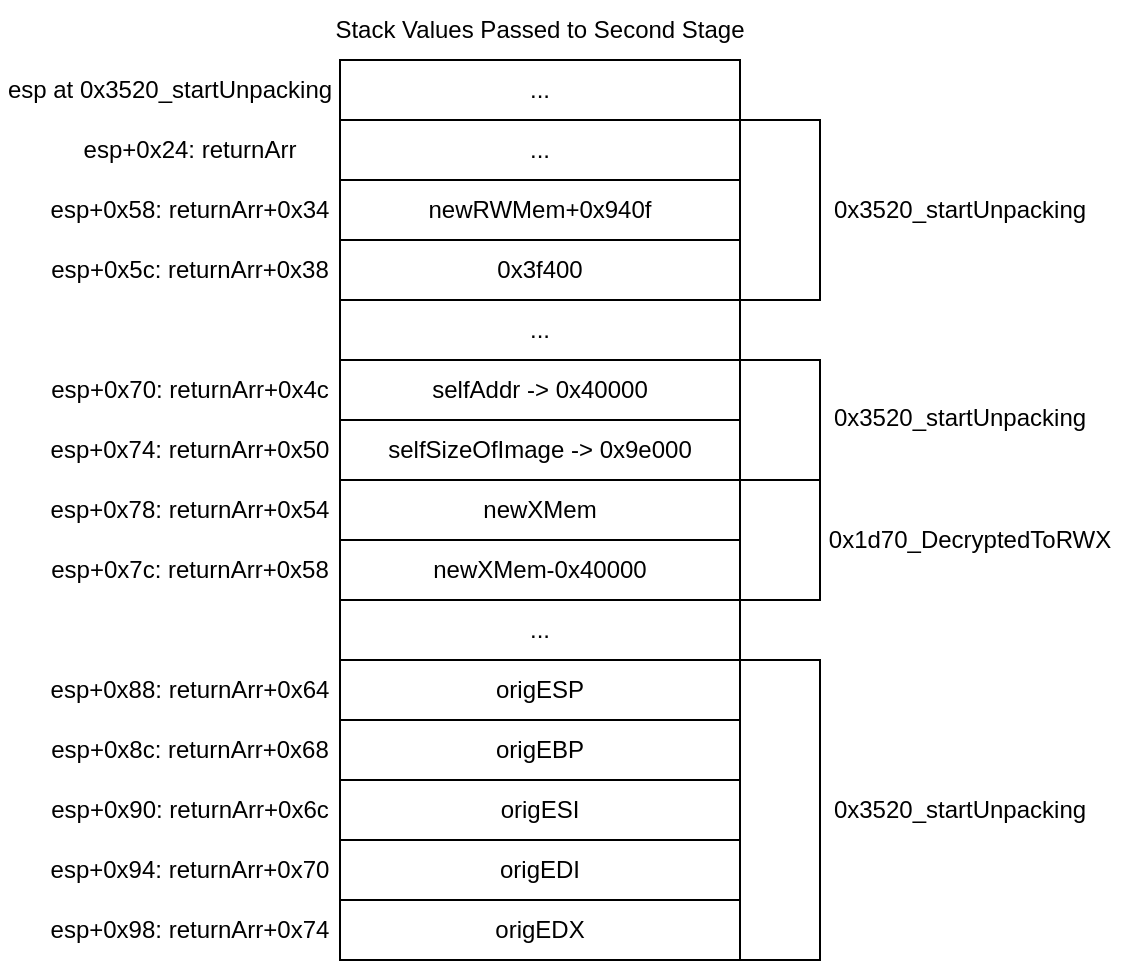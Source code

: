 <mxfile version="22.1.6" type="onedrive">
  <diagram name="Page-1" id="AuytKJoPVcEYYgkYA83Z">
    <mxGraphModel dx="1158" dy="551" grid="1" gridSize="10" guides="1" tooltips="1" connect="1" arrows="1" fold="1" page="1" pageScale="1" pageWidth="827" pageHeight="1169" math="0" shadow="0">
      <root>
        <mxCell id="0" />
        <mxCell id="1" parent="0" />
        <mxCell id="1nvIE-y_FtFtxj9qoLo5-124" value="Stack Values Passed to Second Stage" style="text;html=1;strokeColor=none;fillColor=none;align=center;verticalAlign=middle;whiteSpace=wrap;rounded=0;" parent="1" vertex="1">
          <mxGeometry x="325" y="280" width="210" height="30" as="geometry" />
        </mxCell>
        <mxCell id="1nvIE-y_FtFtxj9qoLo5-125" value="esp at 0x3520_startUnpacking" style="text;html=1;strokeColor=none;fillColor=none;align=center;verticalAlign=middle;whiteSpace=wrap;rounded=0;" parent="1" vertex="1">
          <mxGeometry x="160" y="310" width="170" height="30" as="geometry" />
        </mxCell>
        <mxCell id="1nvIE-y_FtFtxj9qoLo5-129" value="..." style="rounded=0;whiteSpace=wrap;html=1;container=0;" parent="1" vertex="1">
          <mxGeometry x="330" y="310" width="200" height="30" as="geometry" />
        </mxCell>
        <mxCell id="1nvIE-y_FtFtxj9qoLo5-140" value="newRWMem+0x940f" style="rounded=0;whiteSpace=wrap;html=1;container=0;" parent="1" vertex="1">
          <mxGeometry x="330" y="370" width="200" height="30" as="geometry" />
        </mxCell>
        <mxCell id="1nvIE-y_FtFtxj9qoLo5-142" value="0x3f400" style="rounded=0;whiteSpace=wrap;html=1;container=0;" parent="1" vertex="1">
          <mxGeometry x="330" y="400" width="200" height="30" as="geometry" />
        </mxCell>
        <mxCell id="1nvIE-y_FtFtxj9qoLo5-143" value="..." style="rounded=0;whiteSpace=wrap;html=1;container=0;" parent="1" vertex="1">
          <mxGeometry x="330" y="430" width="200" height="30" as="geometry" />
        </mxCell>
        <mxCell id="1nvIE-y_FtFtxj9qoLo5-146" value="..." style="rounded=0;whiteSpace=wrap;html=1;container=0;" parent="1" vertex="1">
          <mxGeometry x="330" y="580" width="200" height="30" as="geometry" />
        </mxCell>
        <mxCell id="1nvIE-y_FtFtxj9qoLo5-155" value="esp+0x58: returnArr+0x34" style="text;html=1;strokeColor=none;fillColor=none;align=center;verticalAlign=middle;whiteSpace=wrap;rounded=0;" parent="1" vertex="1">
          <mxGeometry x="180" y="370" width="150" height="30" as="geometry" />
        </mxCell>
        <mxCell id="1nvIE-y_FtFtxj9qoLo5-156" value="esp+0x5c: returnArr+0x38" style="text;html=1;strokeColor=none;fillColor=none;align=center;verticalAlign=middle;whiteSpace=wrap;rounded=0;" parent="1" vertex="1">
          <mxGeometry x="180" y="400" width="150" height="30" as="geometry" />
        </mxCell>
        <mxCell id="1nvIE-y_FtFtxj9qoLo5-162" value="selfAddr -&amp;gt; 0x40000" style="rounded=0;whiteSpace=wrap;html=1;container=0;" parent="1" vertex="1">
          <mxGeometry x="330" y="460" width="200" height="30" as="geometry" />
        </mxCell>
        <mxCell id="1nvIE-y_FtFtxj9qoLo5-163" value="selfSizeOfImage -&amp;gt; 0x9e000" style="rounded=0;whiteSpace=wrap;html=1;container=0;" parent="1" vertex="1">
          <mxGeometry x="330" y="490" width="200" height="30" as="geometry" />
        </mxCell>
        <mxCell id="1nvIE-y_FtFtxj9qoLo5-164" value="esp+0x70: returnArr+0x4c" style="text;html=1;strokeColor=none;fillColor=none;align=center;verticalAlign=middle;whiteSpace=wrap;rounded=0;" parent="1" vertex="1">
          <mxGeometry x="180" y="460" width="150" height="30" as="geometry" />
        </mxCell>
        <mxCell id="1nvIE-y_FtFtxj9qoLo5-165" value="esp+0x74: returnArr+0x50" style="text;html=1;strokeColor=none;fillColor=none;align=center;verticalAlign=middle;whiteSpace=wrap;rounded=0;" parent="1" vertex="1">
          <mxGeometry x="180" y="490" width="150" height="30" as="geometry" />
        </mxCell>
        <mxCell id="1nvIE-y_FtFtxj9qoLo5-166" value="newXMem" style="rounded=0;whiteSpace=wrap;html=1;container=0;" parent="1" vertex="1">
          <mxGeometry x="330" y="520" width="200" height="30" as="geometry" />
        </mxCell>
        <mxCell id="1nvIE-y_FtFtxj9qoLo5-167" value="newXMem-0x40000" style="rounded=0;whiteSpace=wrap;html=1;container=0;" parent="1" vertex="1">
          <mxGeometry x="330" y="550" width="200" height="30" as="geometry" />
        </mxCell>
        <mxCell id="1nvIE-y_FtFtxj9qoLo5-168" value="esp+0x78: returnArr+0x54" style="text;html=1;strokeColor=none;fillColor=none;align=center;verticalAlign=middle;whiteSpace=wrap;rounded=0;" parent="1" vertex="1">
          <mxGeometry x="180" y="520" width="150" height="30" as="geometry" />
        </mxCell>
        <mxCell id="1nvIE-y_FtFtxj9qoLo5-169" value="esp+0x7c: returnArr+0x58" style="text;html=1;strokeColor=none;fillColor=none;align=center;verticalAlign=middle;whiteSpace=wrap;rounded=0;" parent="1" vertex="1">
          <mxGeometry x="180" y="550" width="150" height="30" as="geometry" />
        </mxCell>
        <mxCell id="1nvIE-y_FtFtxj9qoLo5-170" value="origESP" style="rounded=0;whiteSpace=wrap;html=1;container=0;" parent="1" vertex="1">
          <mxGeometry x="330" y="610" width="200" height="30" as="geometry" />
        </mxCell>
        <mxCell id="1nvIE-y_FtFtxj9qoLo5-171" value="origEBP" style="rounded=0;whiteSpace=wrap;html=1;container=0;" parent="1" vertex="1">
          <mxGeometry x="330" y="640" width="200" height="30" as="geometry" />
        </mxCell>
        <mxCell id="1nvIE-y_FtFtxj9qoLo5-172" value="esp+0x88: returnArr+0x64" style="text;html=1;strokeColor=none;fillColor=none;align=center;verticalAlign=middle;whiteSpace=wrap;rounded=0;" parent="1" vertex="1">
          <mxGeometry x="180" y="610" width="150" height="30" as="geometry" />
        </mxCell>
        <mxCell id="1nvIE-y_FtFtxj9qoLo5-173" value="esp+0x8c: returnArr+0x68" style="text;html=1;strokeColor=none;fillColor=none;align=center;verticalAlign=middle;whiteSpace=wrap;rounded=0;" parent="1" vertex="1">
          <mxGeometry x="180" y="640" width="150" height="30" as="geometry" />
        </mxCell>
        <mxCell id="1nvIE-y_FtFtxj9qoLo5-174" value="origESI" style="rounded=0;whiteSpace=wrap;html=1;container=0;" parent="1" vertex="1">
          <mxGeometry x="330" y="670" width="200" height="30" as="geometry" />
        </mxCell>
        <mxCell id="1nvIE-y_FtFtxj9qoLo5-175" value="origEDI" style="rounded=0;whiteSpace=wrap;html=1;container=0;" parent="1" vertex="1">
          <mxGeometry x="330" y="700" width="200" height="30" as="geometry" />
        </mxCell>
        <mxCell id="1nvIE-y_FtFtxj9qoLo5-176" value="esp+0x90: returnArr+0x6c" style="text;html=1;strokeColor=none;fillColor=none;align=center;verticalAlign=middle;whiteSpace=wrap;rounded=0;" parent="1" vertex="1">
          <mxGeometry x="180" y="670" width="150" height="30" as="geometry" />
        </mxCell>
        <mxCell id="1nvIE-y_FtFtxj9qoLo5-177" value="esp+0x94: returnArr+0x70" style="text;html=1;strokeColor=none;fillColor=none;align=center;verticalAlign=middle;whiteSpace=wrap;rounded=0;" parent="1" vertex="1">
          <mxGeometry x="180" y="700" width="150" height="30" as="geometry" />
        </mxCell>
        <mxCell id="1nvIE-y_FtFtxj9qoLo5-178" value="origEDX" style="rounded=0;whiteSpace=wrap;html=1;container=0;" parent="1" vertex="1">
          <mxGeometry x="330" y="730" width="200" height="30" as="geometry" />
        </mxCell>
        <mxCell id="1nvIE-y_FtFtxj9qoLo5-179" value="esp+0x98: returnArr+0x74" style="text;html=1;strokeColor=none;fillColor=none;align=center;verticalAlign=middle;whiteSpace=wrap;rounded=0;" parent="1" vertex="1">
          <mxGeometry x="180" y="730" width="150" height="30" as="geometry" />
        </mxCell>
        <mxCell id="1nvIE-y_FtFtxj9qoLo5-180" value="" style="endArrow=none;html=1;rounded=0;exitX=1;exitY=0;exitDx=0;exitDy=0;entryX=1;entryY=1;entryDx=0;entryDy=0;edgeStyle=orthogonalEdgeStyle;" parent="1" source="1nvIE-y_FtFtxj9qoLo5-166" target="1nvIE-y_FtFtxj9qoLo5-167" edge="1">
          <mxGeometry width="50" height="50" relative="1" as="geometry">
            <mxPoint x="320" y="550" as="sourcePoint" />
            <mxPoint x="370" y="500" as="targetPoint" />
            <Array as="points">
              <mxPoint x="570" y="520" />
              <mxPoint x="570" y="580" />
            </Array>
          </mxGeometry>
        </mxCell>
        <mxCell id="1nvIE-y_FtFtxj9qoLo5-181" value="0x1d70_DecryptedToRWX" style="text;html=1;strokeColor=none;fillColor=none;align=center;verticalAlign=middle;whiteSpace=wrap;rounded=0;" parent="1" vertex="1">
          <mxGeometry x="570" y="540" width="150" height="20" as="geometry" />
        </mxCell>
        <mxCell id="1nvIE-y_FtFtxj9qoLo5-182" value="" style="endArrow=none;html=1;rounded=0;exitX=1;exitY=0;exitDx=0;exitDy=0;entryX=1;entryY=1;entryDx=0;entryDy=0;edgeStyle=orthogonalEdgeStyle;" parent="1" source="1nvIE-y_FtFtxj9qoLo5-170" target="1nvIE-y_FtFtxj9qoLo5-178" edge="1">
          <mxGeometry width="50" height="50" relative="1" as="geometry">
            <mxPoint x="440" y="550" as="sourcePoint" />
            <mxPoint x="490" y="500" as="targetPoint" />
            <Array as="points">
              <mxPoint x="570" y="610" />
              <mxPoint x="570" y="760" />
            </Array>
          </mxGeometry>
        </mxCell>
        <mxCell id="1nvIE-y_FtFtxj9qoLo5-183" value="0x3520_startUnpacking" style="text;html=1;strokeColor=none;fillColor=none;align=center;verticalAlign=middle;whiteSpace=wrap;rounded=0;" parent="1" vertex="1">
          <mxGeometry x="570" y="670" width="140" height="30" as="geometry" />
        </mxCell>
        <mxCell id="1nvIE-y_FtFtxj9qoLo5-184" value="" style="endArrow=none;html=1;rounded=0;exitX=1;exitY=0;exitDx=0;exitDy=0;edgeStyle=orthogonalEdgeStyle;" parent="1" source="1nvIE-y_FtFtxj9qoLo5-188" edge="1">
          <mxGeometry width="50" height="50" relative="1" as="geometry">
            <mxPoint x="530" y="370" as="sourcePoint" />
            <mxPoint x="530" y="430" as="targetPoint" />
            <Array as="points">
              <mxPoint x="570" y="340" />
              <mxPoint x="570" y="430" />
            </Array>
          </mxGeometry>
        </mxCell>
        <mxCell id="1nvIE-y_FtFtxj9qoLo5-185" value="0x3520_startUnpacking" style="text;html=1;strokeColor=none;fillColor=none;align=center;verticalAlign=middle;whiteSpace=wrap;rounded=0;" parent="1" vertex="1">
          <mxGeometry x="570" y="370" width="140" height="30" as="geometry" />
        </mxCell>
        <mxCell id="1nvIE-y_FtFtxj9qoLo5-186" value="" style="endArrow=none;html=1;rounded=0;exitX=1;exitY=0;exitDx=0;exitDy=0;edgeStyle=orthogonalEdgeStyle;" parent="1" edge="1">
          <mxGeometry width="50" height="50" relative="1" as="geometry">
            <mxPoint x="530" y="460" as="sourcePoint" />
            <mxPoint x="530" y="520" as="targetPoint" />
            <Array as="points">
              <mxPoint x="570" y="460" />
              <mxPoint x="570" y="520" />
              <mxPoint x="530" y="520" />
            </Array>
          </mxGeometry>
        </mxCell>
        <mxCell id="1nvIE-y_FtFtxj9qoLo5-187" value="0x3520_startUnpacking" style="text;html=1;strokeColor=none;fillColor=none;align=center;verticalAlign=middle;whiteSpace=wrap;rounded=0;" parent="1" vertex="1">
          <mxGeometry x="570" y="474" width="140" height="30" as="geometry" />
        </mxCell>
        <mxCell id="1nvIE-y_FtFtxj9qoLo5-188" value="..." style="rounded=0;whiteSpace=wrap;html=1;container=0;" parent="1" vertex="1">
          <mxGeometry x="330" y="340" width="200" height="30" as="geometry" />
        </mxCell>
        <mxCell id="1nvIE-y_FtFtxj9qoLo5-189" value="esp+0x24: returnArr" style="text;html=1;strokeColor=none;fillColor=none;align=center;verticalAlign=middle;whiteSpace=wrap;rounded=0;" parent="1" vertex="1">
          <mxGeometry x="180" y="340" width="150" height="30" as="geometry" />
        </mxCell>
      </root>
    </mxGraphModel>
  </diagram>
</mxfile>
